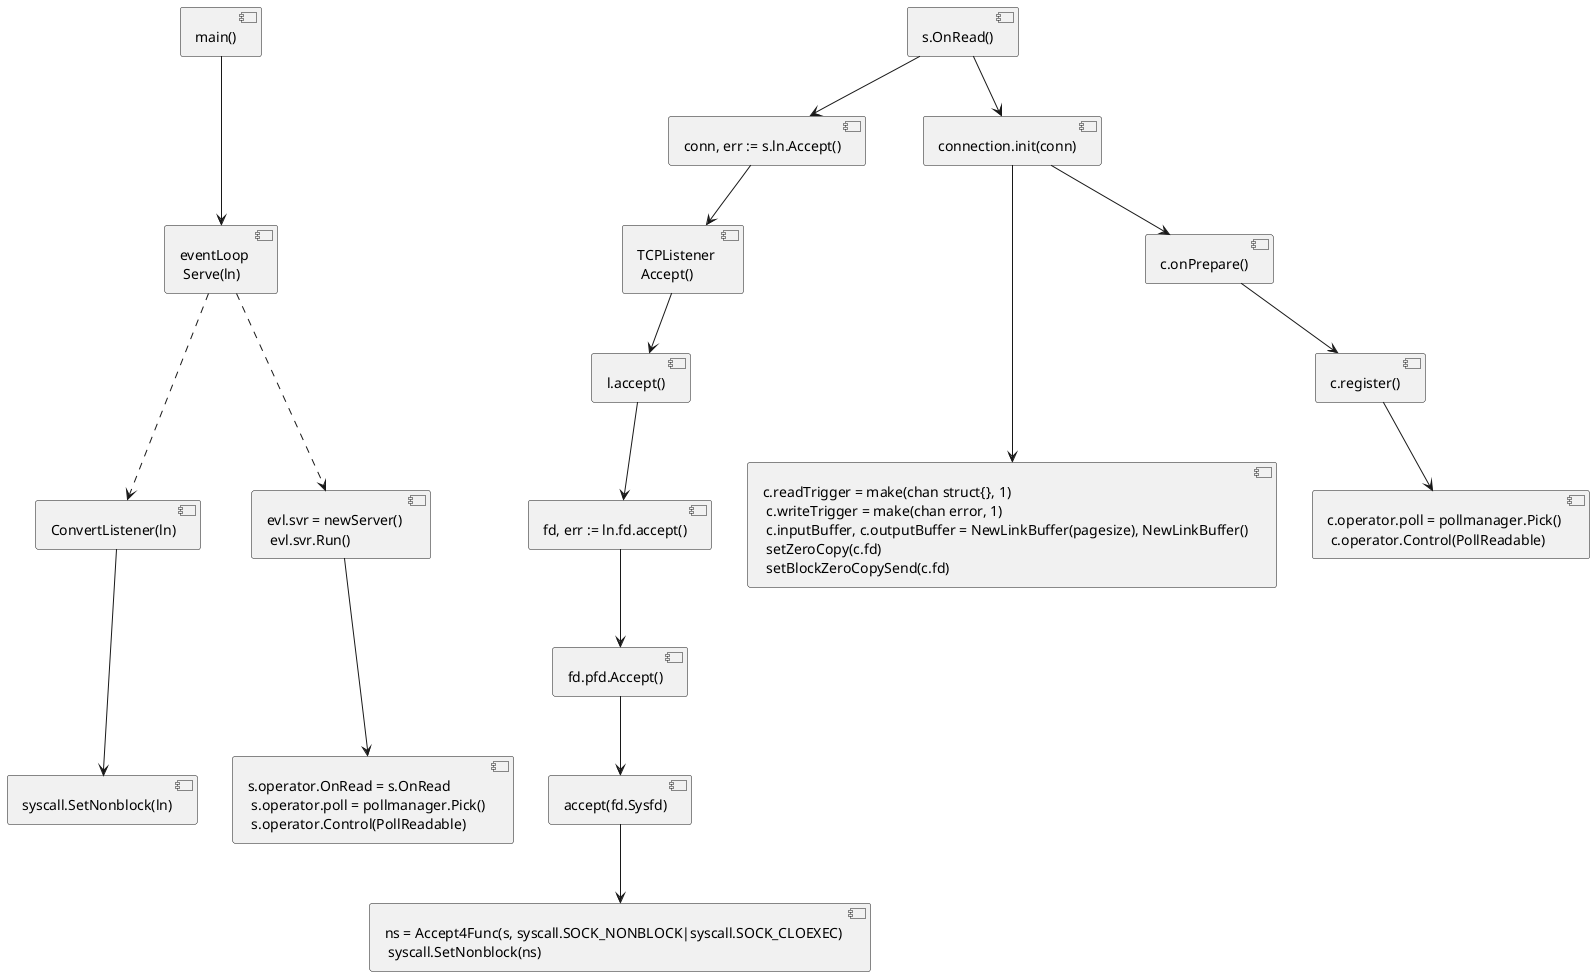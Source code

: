 @startuml

[main()] ---> [eventLoop \n Serve(ln)]
[eventLoop \n Serve(ln)] ...> [ConvertListener(ln)]
[ConvertListener(ln)] ---> [syscall.SetNonblock(ln)]
[eventLoop \n Serve(ln)] ...> [evl.svr = newServer() \n evl.svr.Run()]
[evl.svr = newServer() \n evl.svr.Run()] ---> [s.operator.OnRead = s.OnRead \n s.operator.poll = pollmanager.Pick() \n s.operator.Control(PollReadable)]

[s.OnRead()] --> [conn, err := s.ln.Accept()]
[s.OnRead()] --> [connection.init(conn)]
[conn, err := s.ln.Accept()] --> [TCPListener \n Accept()]
[TCPListener \n Accept()] --> [l.accept()]
[l.accept()] --> [fd, err := ln.fd.accept()]
[fd, err := ln.fd.accept()] --> [fd.pfd.Accept()]
[fd.pfd.Accept()] --> [accept(fd.Sysfd)]
[accept(fd.Sysfd)] --> [ns = Accept4Func(s, syscall.SOCK_NONBLOCK|syscall.SOCK_CLOEXEC) \n syscall.SetNonblock(ns)]
[connection.init(conn)] ----> [c.readTrigger = make(chan struct{}, 1) \n c.writeTrigger = make(chan error, 1) \n c.inputBuffer, c.outputBuffer = NewLinkBuffer(pagesize), NewLinkBuffer() \n setZeroCopy(c.fd) \n setBlockZeroCopySend(c.fd)]
[connection.init(conn)] --> [c.onPrepare()]
[c.onPrepare()]  --> [c.register()]
[c.register()] --> [c.operator.poll = pollmanager.Pick() \n c.operator.Control(PollReadable)]

@enduml